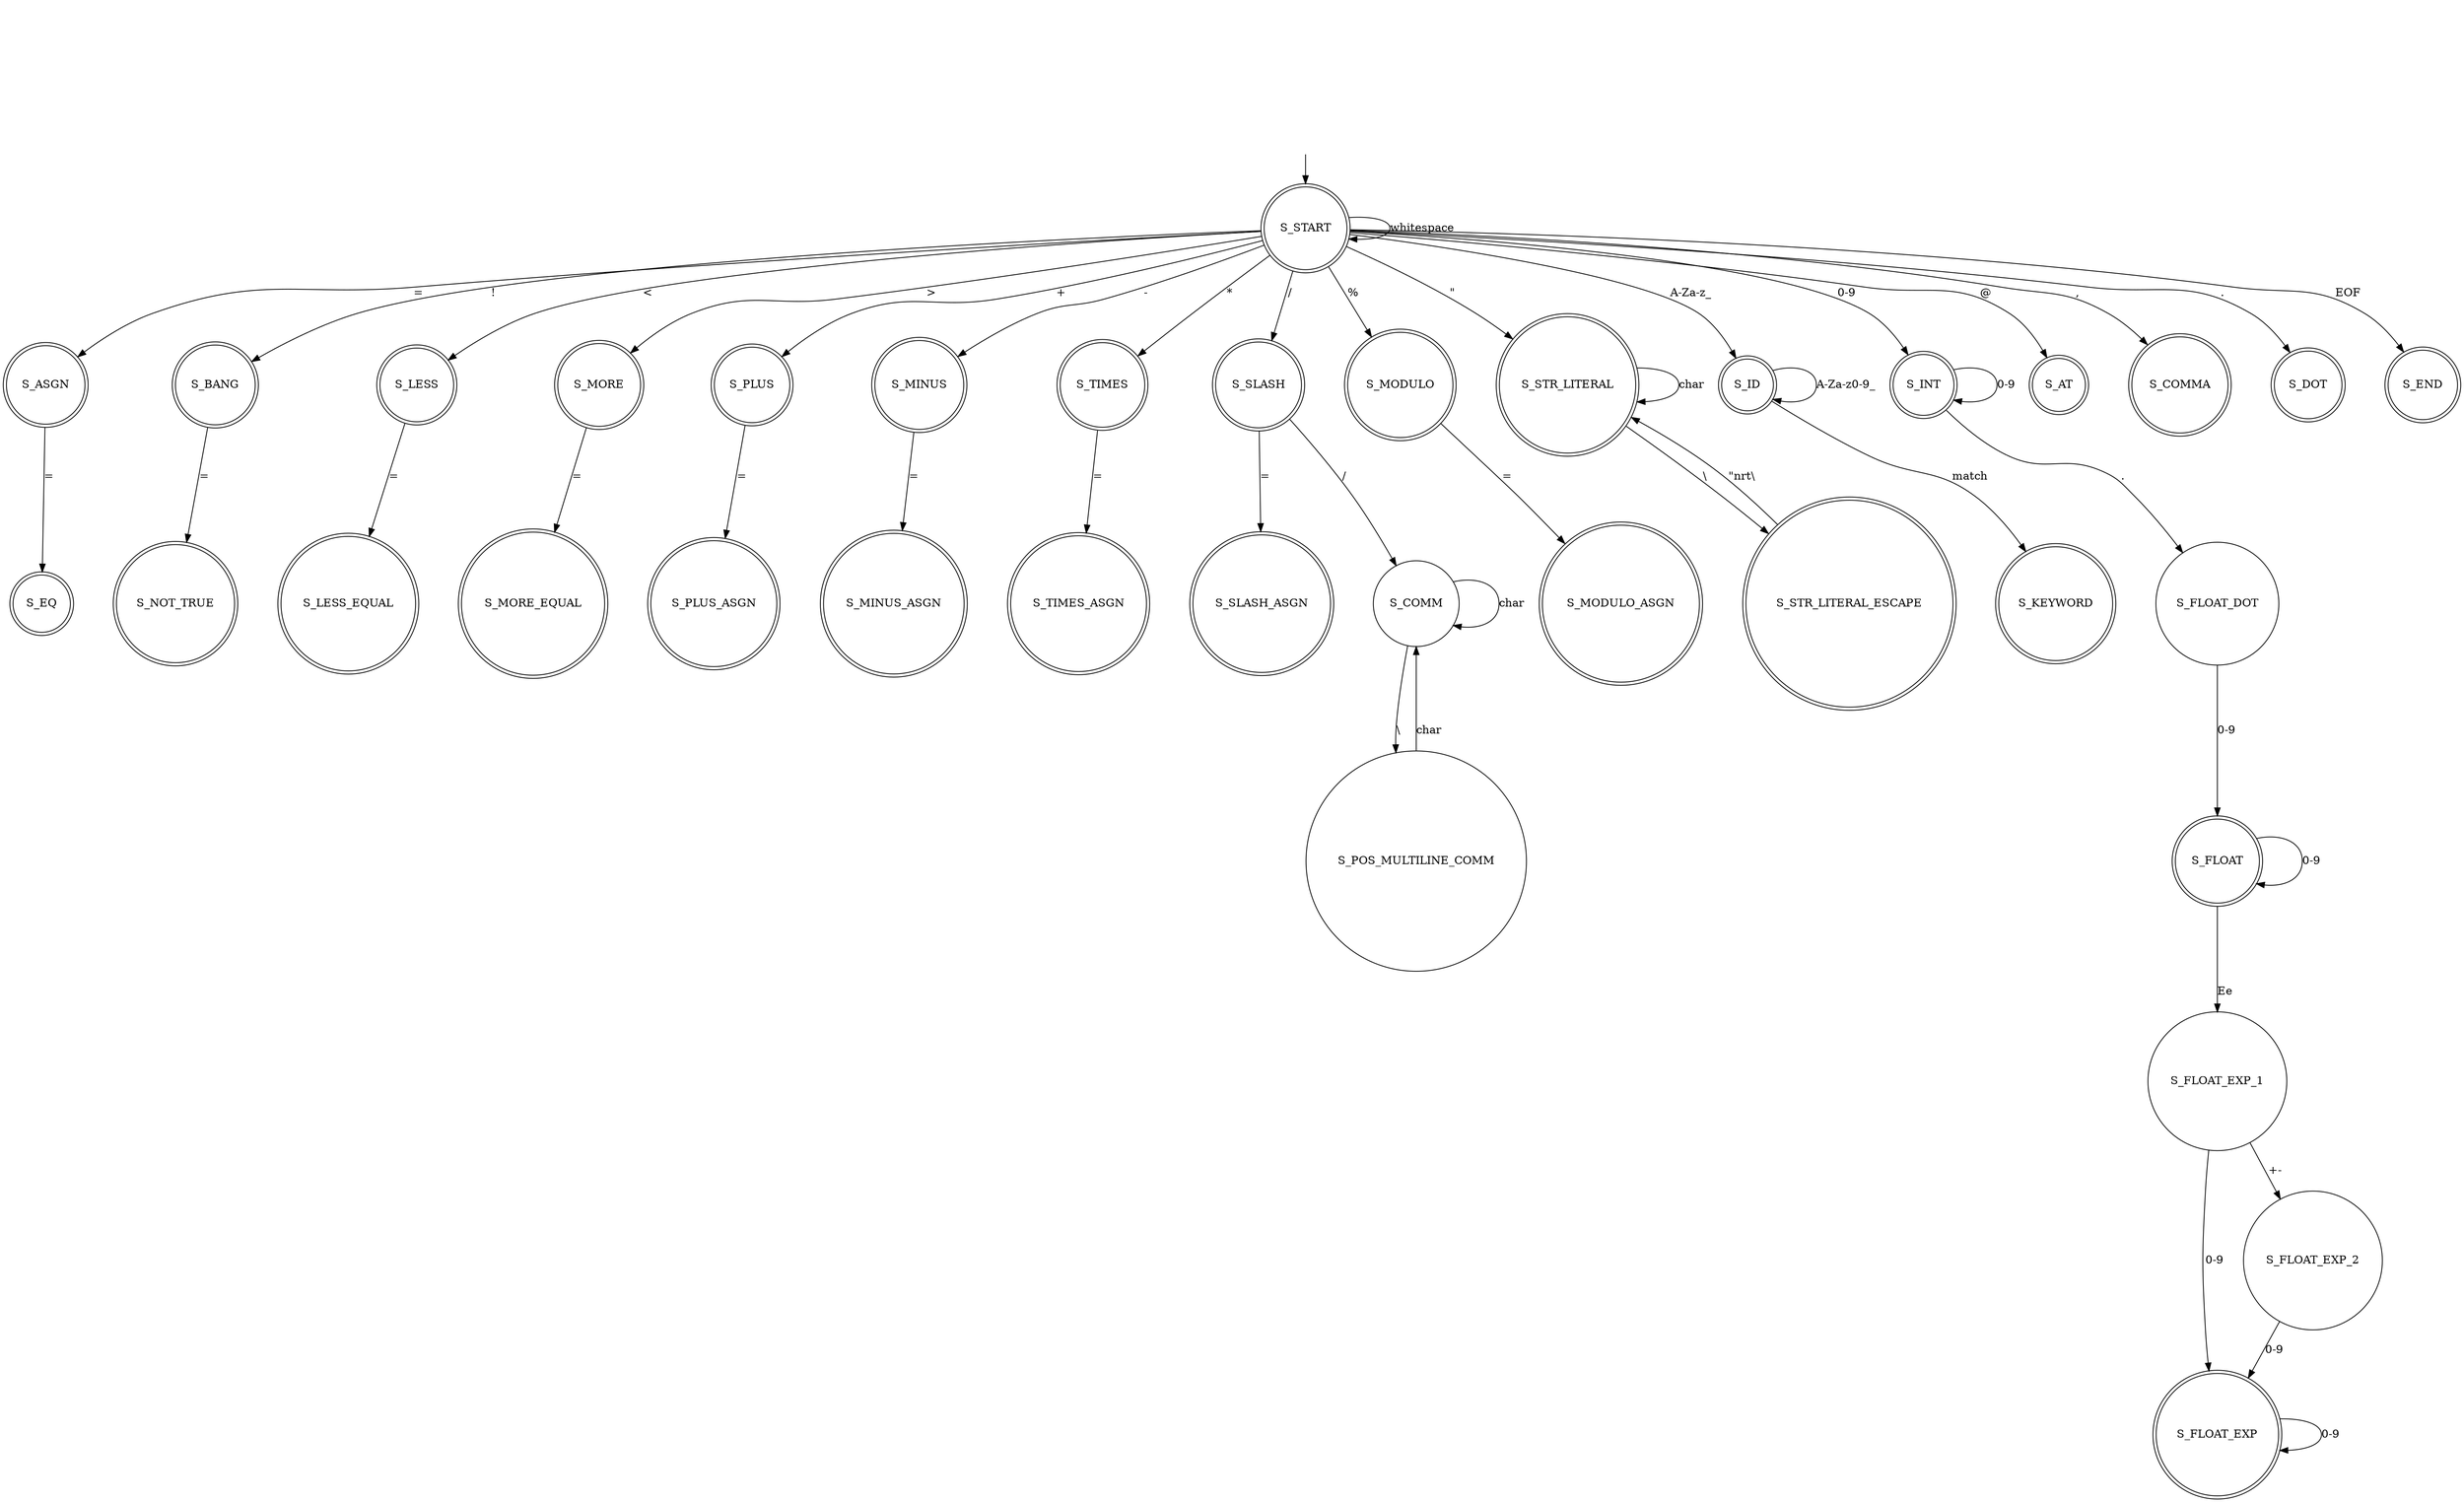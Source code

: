 digraph G {
    // layout=neato
    // overlap=false
    graph [nodesep=0.7]
    node [shape=circle]

    INVISIBLE_NODE [style=invis]
    S_START [shape="doublecircle"]
    INVISIBLE_NODE->S_START

    subgraph final_nodes{
        node [shape=doublecircle]
        S_ASGN; S_EQ; S_BANG; S_NOT_TRUE; S_LESS; S_LESS_EQUAL; S_MORE; S_MORE_EQUAL;
        S_PLUS; S_MINUS; S_TIMES; S_SLASH; S_MODULO; S_PLUS_ASGN; S_MINUS_ASGN; S_TIMES_ASGN; S_SLASH_ASGN; S_MODULO_ASGN;
        S_STR_LITERAL; S_STR_LITERAL_ESCAPE;
        S_ID; S_KEYWORD;
        S_INT; S_FLOAT; S_FLOAT_EXP;
        S_AT; S_COMMA; S_DOT;
        S_END;
    }
       
    S_START -> S_START [label="whitespace"]
    S_START -> S_SLASH [label="/"]
    S_SLASH -> S_COMM [label="/"]
    S_COMM -> S_COMM [label="char"]
    S_COMM -> S_POS_MULTILINE_COMM [label="\\"]
    S_POS_MULTILINE_COMM -> S_COMM [label="char"]

    S_START -> S_ASGN [label="="]
    S_ASGN -> S_EQ [label="="]

    S_START -> S_BANG [label="!"]
    S_BANG -> S_NOT_TRUE [label="="]

    S_START -> S_LESS [label="<"]
    S_LESS -> S_LESS_EQUAL [label="="]

    S_START -> S_MORE [label=">"]
    S_MORE -> S_MORE_EQUAL [label="="]

    S_START -> S_PLUS [label="+"]
    S_PLUS -> S_PLUS_ASGN [label="="]

    S_START -> S_MINUS [label="-"]
    S_MINUS -> S_MINUS_ASGN [label="="]

    S_START -> S_TIMES [label="*"] 
    S_TIMES -> S_TIMES_ASGN [label="="]

    S_START -> S_MODULO [label="%"]
    S_MODULO -> S_MODULO_ASGN [label="="]

    S_SLASH -> S_SLASH_ASGN [label="="]

    S_START -> S_STR_LITERAL [label="\""]
    S_STR_LITERAL -> S_STR_LITERAL [label="char"]
    S_STR_LITERAL -> S_STR_LITERAL_ESCAPE [label="\\"]
    S_STR_LITERAL_ESCAPE -> S_STR_LITERAL [label="\"nrt\\"]

    S_START -> S_ID [label="A-Za-z_"]
    S_ID -> S_ID [label="A-Za-z0-9_"]
    S_ID -> S_KEYWORD [label="match"]

    S_START -> S_INT [label="0-9"]
    S_INT -> S_INT [label="0-9"]
    S_INT -> S_FLOAT_DOT [label="."]
    S_FLOAT_DOT -> S_FLOAT [label="0-9"]
    S_FLOAT -> S_FLOAT [label="0-9"]
    S_FLOAT -> S_FLOAT_EXP_1 [label="Ee"]
    S_FLOAT_EXP_1 -> S_FLOAT_EXP [label="0-9"]
    S_FLOAT_EXP_1 -> S_FLOAT_EXP_2 [label="+-"]
    S_FLOAT_EXP_2 -> S_FLOAT_EXP [label="0-9"]
    S_FLOAT_EXP -> S_FLOAT_EXP [label="0-9"]

    S_START -> S_AT [label="@"]
    S_START -> S_COMMA [label=","]
    S_START -> S_DOT [label="."]

    S_START -> S_END [label="EOF"]
}